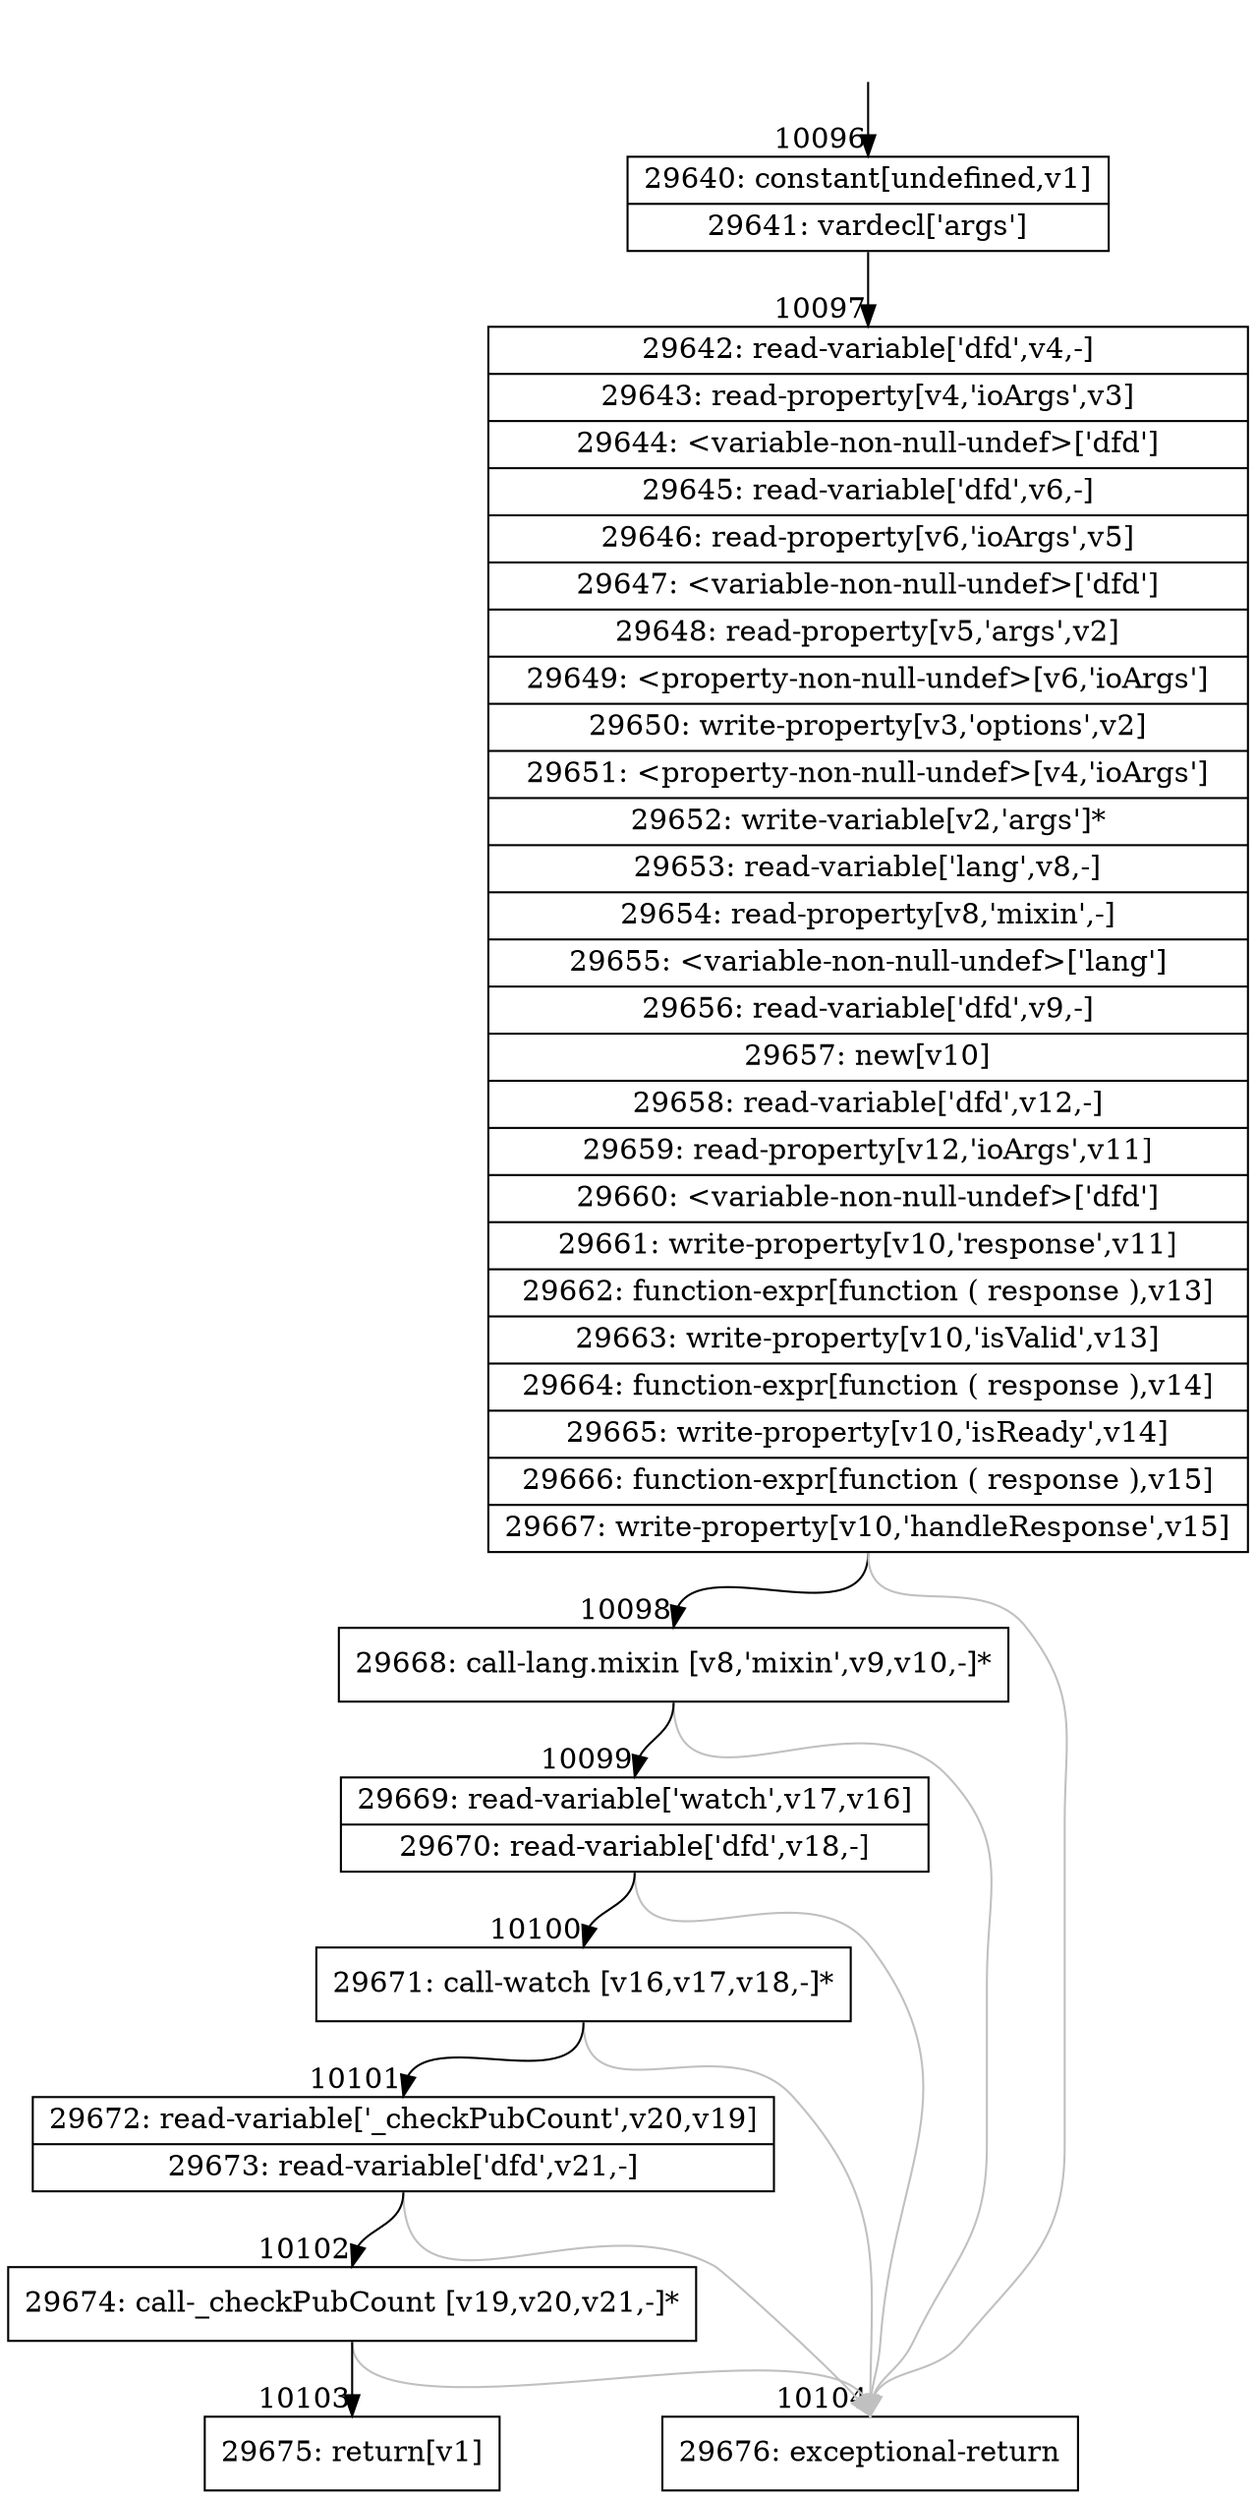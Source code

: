 digraph {
rankdir="TD"
BB_entry714[shape=none,label=""];
BB_entry714 -> BB10096 [tailport=s, headport=n, headlabel="    10096"]
BB10096 [shape=record label="{29640: constant[undefined,v1]|29641: vardecl['args']}" ] 
BB10096 -> BB10097 [tailport=s, headport=n, headlabel="      10097"]
BB10097 [shape=record label="{29642: read-variable['dfd',v4,-]|29643: read-property[v4,'ioArgs',v3]|29644: \<variable-non-null-undef\>['dfd']|29645: read-variable['dfd',v6,-]|29646: read-property[v6,'ioArgs',v5]|29647: \<variable-non-null-undef\>['dfd']|29648: read-property[v5,'args',v2]|29649: \<property-non-null-undef\>[v6,'ioArgs']|29650: write-property[v3,'options',v2]|29651: \<property-non-null-undef\>[v4,'ioArgs']|29652: write-variable[v2,'args']*|29653: read-variable['lang',v8,-]|29654: read-property[v8,'mixin',-]|29655: \<variable-non-null-undef\>['lang']|29656: read-variable['dfd',v9,-]|29657: new[v10]|29658: read-variable['dfd',v12,-]|29659: read-property[v12,'ioArgs',v11]|29660: \<variable-non-null-undef\>['dfd']|29661: write-property[v10,'response',v11]|29662: function-expr[function ( response ),v13]|29663: write-property[v10,'isValid',v13]|29664: function-expr[function ( response ),v14]|29665: write-property[v10,'isReady',v14]|29666: function-expr[function ( response ),v15]|29667: write-property[v10,'handleResponse',v15]}" ] 
BB10097 -> BB10098 [tailport=s, headport=n, headlabel="      10098"]
BB10097 -> BB10104 [tailport=s, headport=n, color=gray, headlabel="      10104"]
BB10098 [shape=record label="{29668: call-lang.mixin [v8,'mixin',v9,v10,-]*}" ] 
BB10098 -> BB10099 [tailport=s, headport=n, headlabel="      10099"]
BB10098 -> BB10104 [tailport=s, headport=n, color=gray]
BB10099 [shape=record label="{29669: read-variable['watch',v17,v16]|29670: read-variable['dfd',v18,-]}" ] 
BB10099 -> BB10100 [tailport=s, headport=n, headlabel="      10100"]
BB10099 -> BB10104 [tailport=s, headport=n, color=gray]
BB10100 [shape=record label="{29671: call-watch [v16,v17,v18,-]*}" ] 
BB10100 -> BB10101 [tailport=s, headport=n, headlabel="      10101"]
BB10100 -> BB10104 [tailport=s, headport=n, color=gray]
BB10101 [shape=record label="{29672: read-variable['_checkPubCount',v20,v19]|29673: read-variable['dfd',v21,-]}" ] 
BB10101 -> BB10102 [tailport=s, headport=n, headlabel="      10102"]
BB10101 -> BB10104 [tailport=s, headport=n, color=gray]
BB10102 [shape=record label="{29674: call-_checkPubCount [v19,v20,v21,-]*}" ] 
BB10102 -> BB10103 [tailport=s, headport=n, headlabel="      10103"]
BB10102 -> BB10104 [tailport=s, headport=n, color=gray]
BB10103 [shape=record label="{29675: return[v1]}" ] 
BB10104 [shape=record label="{29676: exceptional-return}" ] 
//#$~ 14110
}
